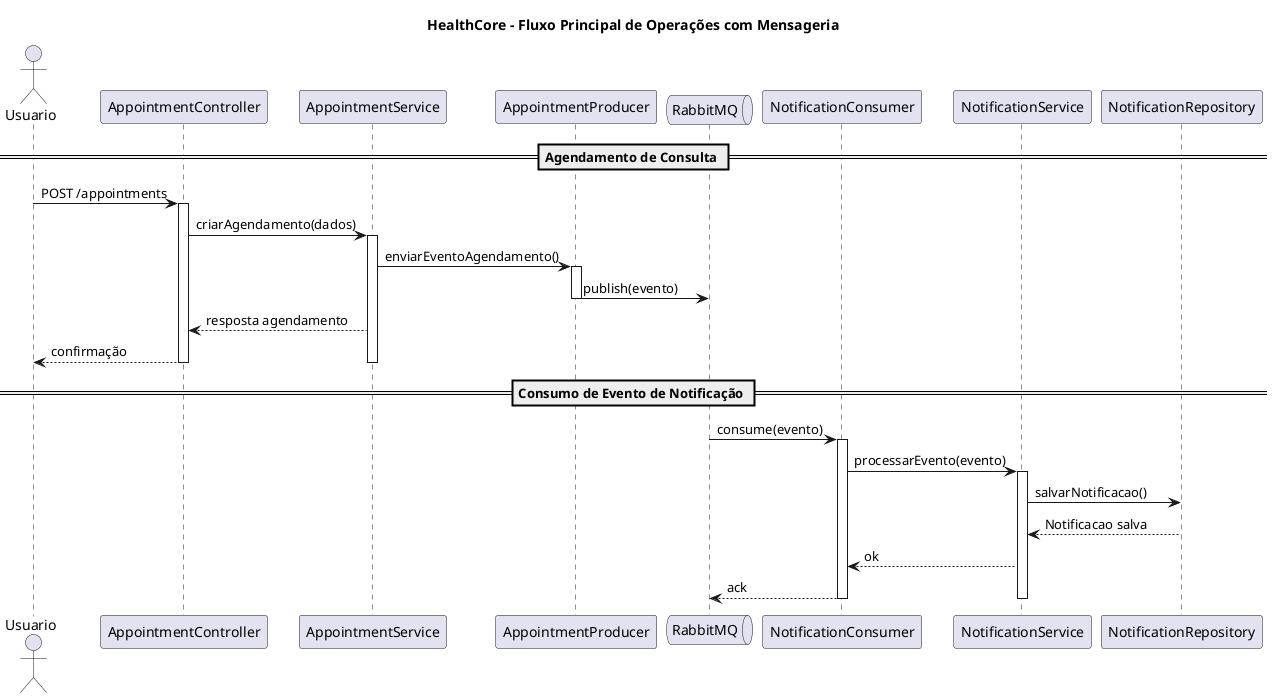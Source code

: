 @startuml
title HealthCore - Fluxo Principal de Operações com Mensageria

actor Usuario
participant AppointmentController
participant AppointmentService
participant AppointmentProducer
queue RabbitMQ
participant NotificationConsumer
participant NotificationService
participant NotificationRepository

== Agendamento de Consulta ==
Usuario -> AppointmentController: POST /appointments
activate AppointmentController
AppointmentController -> AppointmentService: criarAgendamento(dados)
activate AppointmentService
AppointmentService -> AppointmentProducer: enviarEventoAgendamento()
activate AppointmentProducer
AppointmentProducer -> RabbitMQ: publish(evento)
deactivate AppointmentProducer
AppointmentService --> AppointmentController: resposta agendamento
AppointmentController --> Usuario: confirmação

deactivate AppointmentService

deactivate AppointmentController

== Consumo de Evento de Notificação ==
RabbitMQ -> NotificationConsumer: consume(evento)
activate NotificationConsumer
NotificationConsumer -> NotificationService: processarEvento(evento)
activate NotificationService
NotificationService -> NotificationRepository: salvarNotificacao()
NotificationRepository --> NotificationService: Notificacao salva
NotificationService --> NotificationConsumer: ok
NotificationConsumer --> RabbitMQ: ack

deactivate NotificationService

deactivate NotificationConsumer

@enduml

